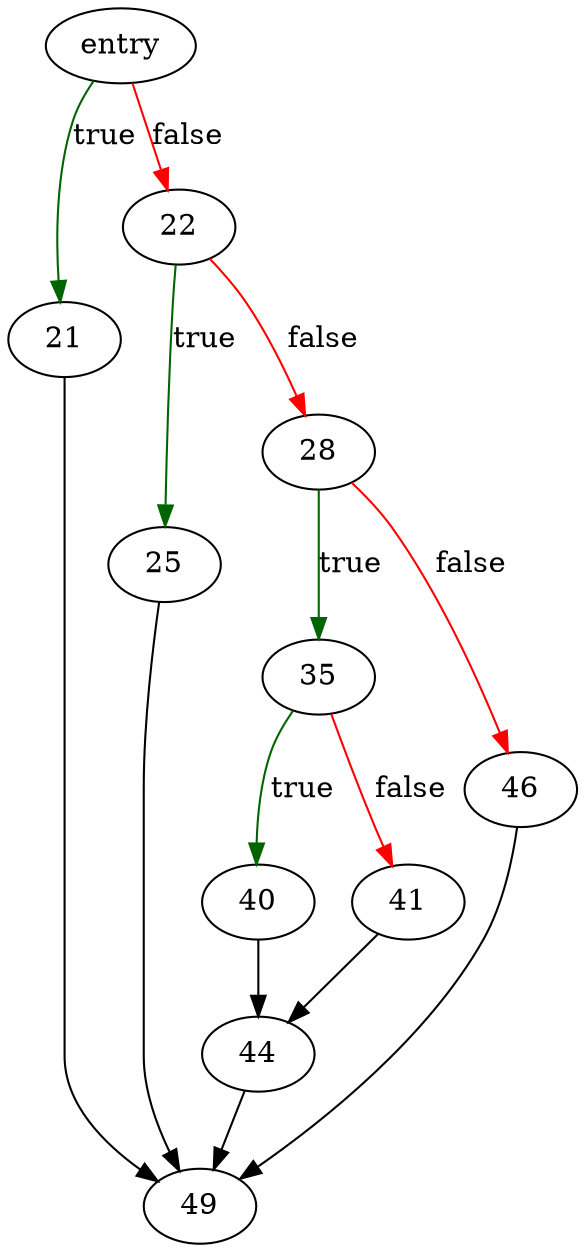 digraph "dotlockUnlock" {
	// Node definitions.
	2 [label=entry];
	21;
	22;
	25;
	28;
	35;
	40;
	41;
	44;
	46;
	49;

	// Edge definitions.
	2 -> 21 [
		color=darkgreen
		label=true
	];
	2 -> 22 [
		color=red
		label=false
	];
	21 -> 49;
	22 -> 25 [
		color=darkgreen
		label=true
	];
	22 -> 28 [
		color=red
		label=false
	];
	25 -> 49;
	28 -> 35 [
		color=darkgreen
		label=true
	];
	28 -> 46 [
		color=red
		label=false
	];
	35 -> 40 [
		color=darkgreen
		label=true
	];
	35 -> 41 [
		color=red
		label=false
	];
	40 -> 44;
	41 -> 44;
	44 -> 49;
	46 -> 49;
}